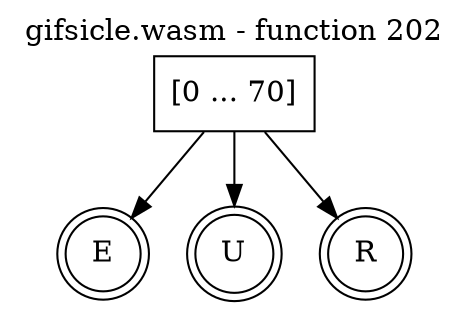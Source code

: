 digraph finite_state_machine {
    label = "gifsicle.wasm - function 202"
    labelloc =  t
    labelfontsize = 16
    labelfontcolor = black
    labelfontname = "Helvetica"
    node [shape = doublecircle]; E U R ;
    node [shape = box];
    node [shape=box, color=black, style=solid] 0[label="[0 ... 70]"]
    0 -> E;
    0 -> R;
    0 -> U;
}
